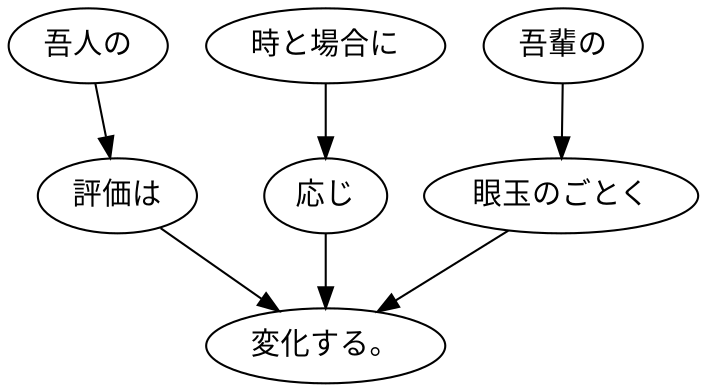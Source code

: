 digraph graph3934 {
	node0 [label="吾人の"];
	node1 [label="評価は"];
	node2 [label="時と場合に"];
	node3 [label="応じ"];
	node4 [label="吾輩の"];
	node5 [label="眼玉のごとく"];
	node6 [label="変化する。"];
	node0 -> node1;
	node1 -> node6;
	node2 -> node3;
	node3 -> node6;
	node4 -> node5;
	node5 -> node6;
}
